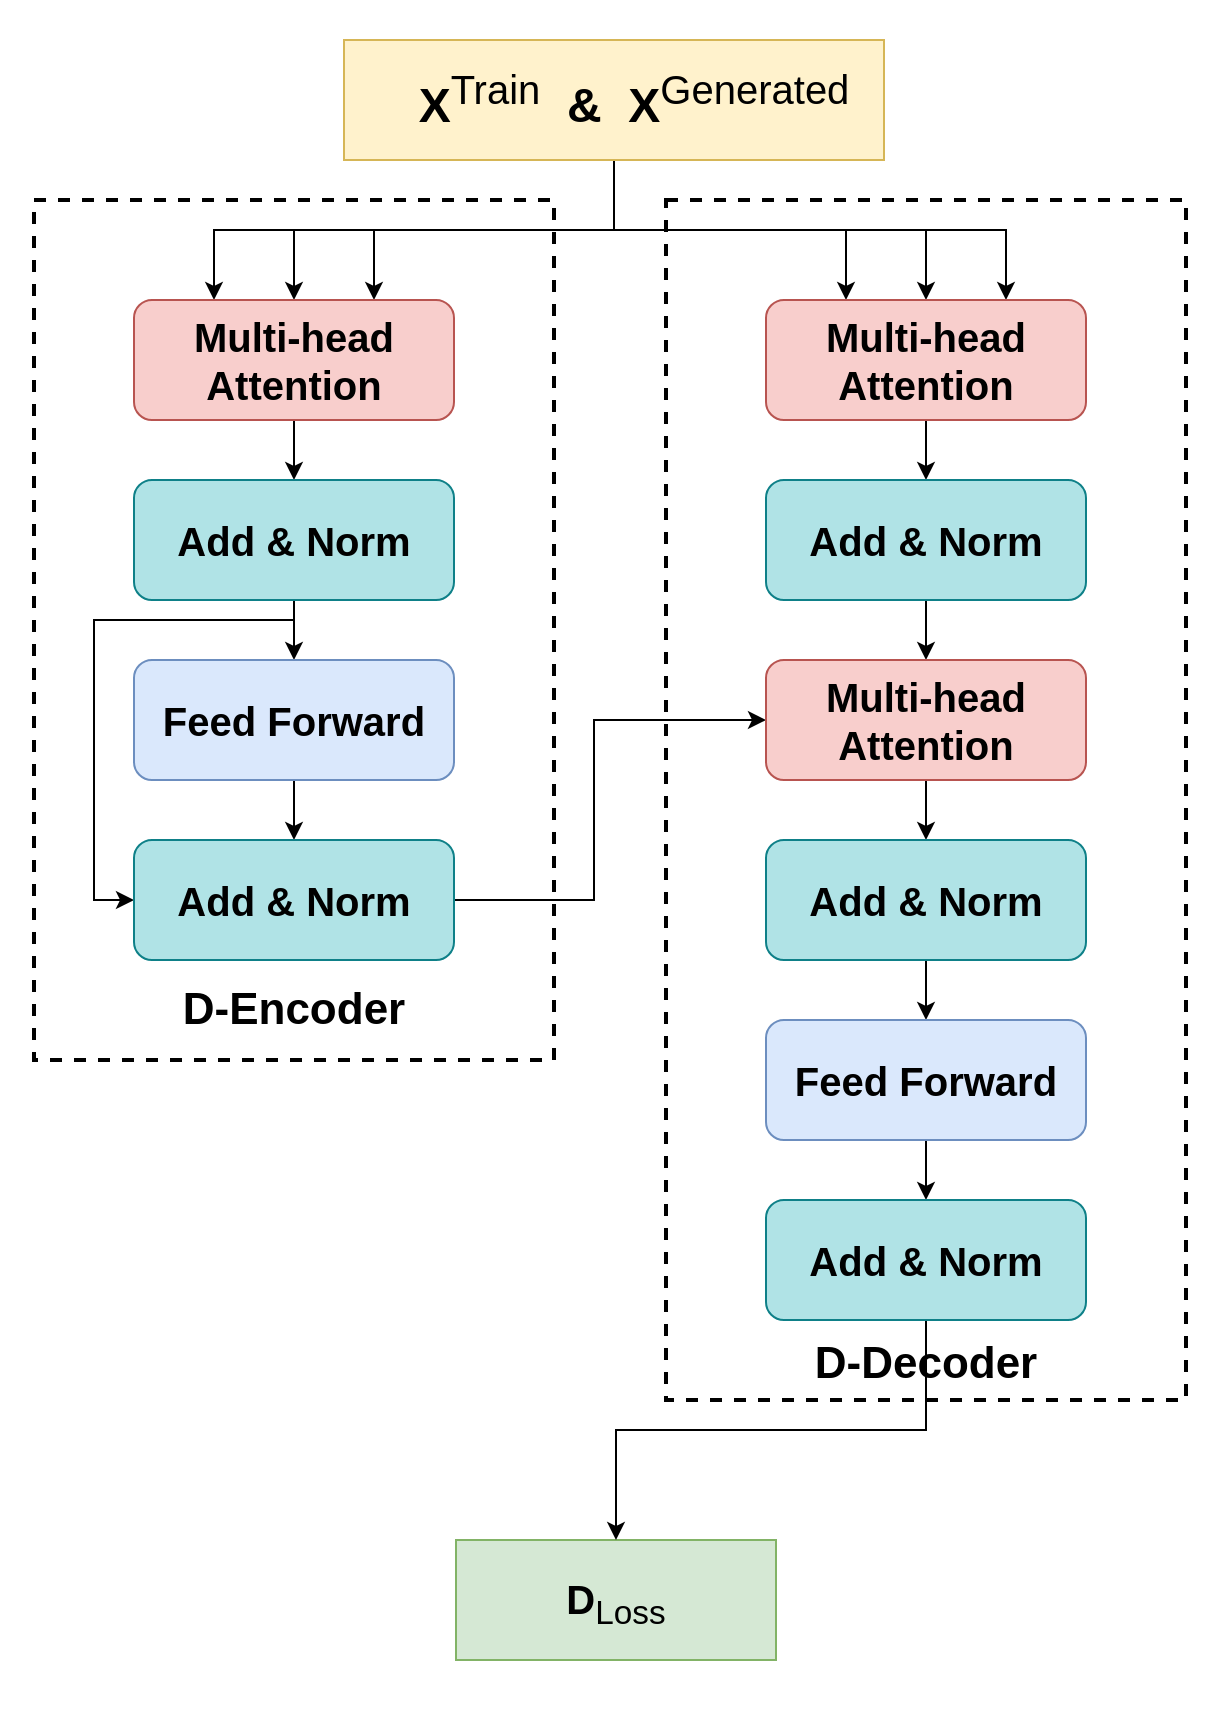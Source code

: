 <mxfile version="15.8.7" type="device"><diagram name="页-1" id="页-1"><mxGraphModel dx="1038" dy="649" grid="1" gridSize="10" guides="1" tooltips="1" connect="1" arrows="1" fold="1" page="1" pageScale="1" pageWidth="827" pageHeight="1169" math="0" shadow="0"><root><mxCell id="0"/><mxCell id="1" value="连接线" parent="0"/><mxCell id="CjMbbOycjiw45AKAg9Ai-556" value="" style="rounded=0;whiteSpace=wrap;html=1;dashed=1;labelBorderColor=#FFFFFF;sketch=0;fontSize=20;strokeWidth=2;strokeColor=none;" parent="1" vertex="1"><mxGeometry x="93" y="720" width="610" height="860" as="geometry"/></mxCell><mxCell id="se9Jws8KehslTXYqjPUh-2" value="" style="rounded=0;whiteSpace=wrap;html=1;dashed=1;strokeWidth=2;fillColor=none;" parent="1" vertex="1"><mxGeometry x="426" y="820" width="260" height="600" as="geometry"/></mxCell><mxCell id="PMD8RIJ0Wv_PcI1XuwKd-36" value="" style="rounded=0;whiteSpace=wrap;html=1;dashed=1;strokeWidth=2;fillColor=none;" parent="1" vertex="1"><mxGeometry x="110" y="820" width="260" height="430" as="geometry"/></mxCell><mxCell id="se9Jws8KehslTXYqjPUh-4" style="edgeStyle=orthogonalEdgeStyle;rounded=0;orthogonalLoop=1;jettySize=auto;html=1;exitX=0.5;exitY=1;exitDx=0;exitDy=0;entryX=0.25;entryY=0;entryDx=0;entryDy=0;fontSize=24;strokeWidth=1;" parent="1" source="PMD8RIJ0Wv_PcI1XuwKd-2" target="PMD8RIJ0Wv_PcI1XuwKd-3" edge="1"><mxGeometry relative="1" as="geometry"/></mxCell><mxCell id="se9Jws8KehslTXYqjPUh-5" style="edgeStyle=orthogonalEdgeStyle;rounded=0;orthogonalLoop=1;jettySize=auto;html=1;exitX=0.5;exitY=1;exitDx=0;exitDy=0;entryX=0.5;entryY=0;entryDx=0;entryDy=0;fontSize=24;strokeWidth=1;" parent="1" source="PMD8RIJ0Wv_PcI1XuwKd-2" target="PMD8RIJ0Wv_PcI1XuwKd-3" edge="1"><mxGeometry relative="1" as="geometry"/></mxCell><mxCell id="se9Jws8KehslTXYqjPUh-6" style="edgeStyle=orthogonalEdgeStyle;rounded=0;orthogonalLoop=1;jettySize=auto;html=1;exitX=0.5;exitY=1;exitDx=0;exitDy=0;entryX=0.75;entryY=0;entryDx=0;entryDy=0;fontSize=24;strokeWidth=1;" parent="1" source="PMD8RIJ0Wv_PcI1XuwKd-2" target="PMD8RIJ0Wv_PcI1XuwKd-3" edge="1"><mxGeometry relative="1" as="geometry"/></mxCell><mxCell id="se9Jws8KehslTXYqjPUh-7" style="edgeStyle=orthogonalEdgeStyle;rounded=0;orthogonalLoop=1;jettySize=auto;html=1;exitX=0.5;exitY=1;exitDx=0;exitDy=0;fontSize=24;strokeWidth=1;entryX=0.25;entryY=0;entryDx=0;entryDy=0;" parent="1" source="PMD8RIJ0Wv_PcI1XuwKd-2" target="PMD8RIJ0Wv_PcI1XuwKd-7" edge="1"><mxGeometry relative="1" as="geometry"><mxPoint x="630" y="640" as="targetPoint"/></mxGeometry></mxCell><mxCell id="se9Jws8KehslTXYqjPUh-8" style="edgeStyle=orthogonalEdgeStyle;rounded=0;orthogonalLoop=1;jettySize=auto;html=1;exitX=0.5;exitY=1;exitDx=0;exitDy=0;entryX=0.5;entryY=0;entryDx=0;entryDy=0;fontSize=24;strokeWidth=1;" parent="1" source="PMD8RIJ0Wv_PcI1XuwKd-2" target="PMD8RIJ0Wv_PcI1XuwKd-7" edge="1"><mxGeometry relative="1" as="geometry"/></mxCell><mxCell id="se9Jws8KehslTXYqjPUh-9" style="edgeStyle=orthogonalEdgeStyle;rounded=0;orthogonalLoop=1;jettySize=auto;html=1;exitX=0.5;exitY=1;exitDx=0;exitDy=0;entryX=0.75;entryY=0;entryDx=0;entryDy=0;fontSize=24;strokeWidth=1;" parent="1" source="PMD8RIJ0Wv_PcI1XuwKd-2" target="PMD8RIJ0Wv_PcI1XuwKd-7" edge="1"><mxGeometry relative="1" as="geometry"/></mxCell><mxCell id="PMD8RIJ0Wv_PcI1XuwKd-2" value="&lt;font&gt;&lt;font style=&quot;font-size: 24px&quot;&gt;&amp;nbsp; &amp;nbsp;X&lt;/font&gt;&lt;span style=&quot;font-weight: normal&quot;&gt;&lt;sup&gt;&lt;font style=&quot;font-size: 20px&quot;&gt;Train&lt;/font&gt;&lt;/sup&gt;&lt;/span&gt;&lt;/font&gt;&amp;nbsp; &amp;amp;&amp;nbsp; X&lt;span style=&quot;font-weight: normal&quot;&gt;&lt;sup&gt;Generated&lt;/sup&gt;&lt;/span&gt;" style="rounded=0;whiteSpace=wrap;html=1;fontStyle=1;fontSize=24;fillColor=#fff2cc;strokeColor=#d6b656;" parent="1" vertex="1"><mxGeometry x="265" y="740" width="270" height="60" as="geometry"/></mxCell><mxCell id="PMD8RIJ0Wv_PcI1XuwKd-12" style="edgeStyle=orthogonalEdgeStyle;rounded=0;orthogonalLoop=1;jettySize=auto;html=1;exitX=0.5;exitY=1;exitDx=0;exitDy=0;entryX=0.5;entryY=0;entryDx=0;entryDy=0;fontStyle=1" parent="1" source="PMD8RIJ0Wv_PcI1XuwKd-3" target="PMD8RIJ0Wv_PcI1XuwKd-11" edge="1"><mxGeometry relative="1" as="geometry"/></mxCell><mxCell id="PMD8RIJ0Wv_PcI1XuwKd-3" value="Multi-head&lt;br&gt;Attention" style="rounded=1;whiteSpace=wrap;html=1;fontSize=20;fontStyle=1;fillColor=#f8cecc;strokeColor=#b85450;" parent="1" vertex="1"><mxGeometry x="160" y="870" width="160" height="60" as="geometry"/></mxCell><mxCell id="PMD8RIJ0Wv_PcI1XuwKd-14" style="edgeStyle=orthogonalEdgeStyle;rounded=0;orthogonalLoop=1;jettySize=auto;html=1;exitX=0.5;exitY=1;exitDx=0;exitDy=0;entryX=0.5;entryY=0;entryDx=0;entryDy=0;fontStyle=1" parent="1" source="PMD8RIJ0Wv_PcI1XuwKd-7" target="PMD8RIJ0Wv_PcI1XuwKd-13" edge="1"><mxGeometry relative="1" as="geometry"/></mxCell><mxCell id="PMD8RIJ0Wv_PcI1XuwKd-7" value="Multi-head&lt;br&gt;Attention" style="rounded=1;whiteSpace=wrap;html=1;fontSize=20;fontStyle=1;fillColor=#f8cecc;strokeColor=#b85450;" parent="1" vertex="1"><mxGeometry x="476" y="870" width="160" height="60" as="geometry"/></mxCell><mxCell id="PMD8RIJ0Wv_PcI1XuwKd-16" style="edgeStyle=orthogonalEdgeStyle;rounded=0;orthogonalLoop=1;jettySize=auto;html=1;exitX=0.5;exitY=1;exitDx=0;exitDy=0;entryX=0.5;entryY=0;entryDx=0;entryDy=0;fontStyle=1" parent="1" source="PMD8RIJ0Wv_PcI1XuwKd-11" target="PMD8RIJ0Wv_PcI1XuwKd-15" edge="1"><mxGeometry relative="1" as="geometry"/></mxCell><mxCell id="PMD8RIJ0Wv_PcI1XuwKd-21" style="edgeStyle=orthogonalEdgeStyle;rounded=0;orthogonalLoop=1;jettySize=auto;html=1;exitX=0.5;exitY=1;exitDx=0;exitDy=0;entryX=0;entryY=0.5;entryDx=0;entryDy=0;fontStyle=1" parent="1" source="PMD8RIJ0Wv_PcI1XuwKd-11" target="PMD8RIJ0Wv_PcI1XuwKd-19" edge="1"><mxGeometry relative="1" as="geometry"><Array as="points"><mxPoint x="240" y="1030"/><mxPoint x="140" y="1030"/><mxPoint x="140" y="1170"/></Array></mxGeometry></mxCell><mxCell id="PMD8RIJ0Wv_PcI1XuwKd-11" value="Add &amp;amp; Norm" style="rounded=1;whiteSpace=wrap;html=1;fontSize=20;fontStyle=1;fillColor=#b0e3e6;strokeColor=#0e8088;" parent="1" vertex="1"><mxGeometry x="160" y="960" width="160" height="60" as="geometry"/></mxCell><mxCell id="5yUwmFZeQYBEyKQ7kwmC-15" style="edgeStyle=orthogonalEdgeStyle;rounded=0;orthogonalLoop=1;jettySize=auto;html=1;exitX=0.5;exitY=1;exitDx=0;exitDy=0;entryX=0.5;entryY=0;entryDx=0;entryDy=0;strokeWidth=1;" parent="1" source="PMD8RIJ0Wv_PcI1XuwKd-13" target="PMD8RIJ0Wv_PcI1XuwKd-22" edge="1"><mxGeometry relative="1" as="geometry"/></mxCell><mxCell id="PMD8RIJ0Wv_PcI1XuwKd-13" value="Add &amp;amp; Norm" style="rounded=1;whiteSpace=wrap;html=1;fontSize=20;fontStyle=1;fillColor=#b0e3e6;strokeColor=#0e8088;" parent="1" vertex="1"><mxGeometry x="476" y="960" width="160" height="60" as="geometry"/></mxCell><mxCell id="PMD8RIJ0Wv_PcI1XuwKd-20" style="edgeStyle=orthogonalEdgeStyle;rounded=0;orthogonalLoop=1;jettySize=auto;html=1;exitX=0.5;exitY=1;exitDx=0;exitDy=0;entryX=0.5;entryY=0;entryDx=0;entryDy=0;fontStyle=1" parent="1" source="PMD8RIJ0Wv_PcI1XuwKd-15" target="PMD8RIJ0Wv_PcI1XuwKd-19" edge="1"><mxGeometry relative="1" as="geometry"/></mxCell><mxCell id="PMD8RIJ0Wv_PcI1XuwKd-15" value="Feed Forward" style="rounded=1;whiteSpace=wrap;html=1;fontSize=20;fontStyle=1;fillColor=#dae8fc;strokeColor=#6c8ebf;" parent="1" vertex="1"><mxGeometry x="160" y="1050" width="160" height="60" as="geometry"/></mxCell><mxCell id="5yUwmFZeQYBEyKQ7kwmC-8" style="edgeStyle=orthogonalEdgeStyle;rounded=0;orthogonalLoop=1;jettySize=auto;html=1;exitX=1;exitY=0.5;exitDx=0;exitDy=0;entryX=0;entryY=0.5;entryDx=0;entryDy=0;" parent="1" source="PMD8RIJ0Wv_PcI1XuwKd-19" target="PMD8RIJ0Wv_PcI1XuwKd-22" edge="1"><mxGeometry relative="1" as="geometry"><Array as="points"><mxPoint x="390" y="1170"/><mxPoint x="390" y="1080"/></Array></mxGeometry></mxCell><mxCell id="PMD8RIJ0Wv_PcI1XuwKd-19" value="Add &amp;amp; Norm" style="rounded=1;whiteSpace=wrap;html=1;fontSize=20;fontStyle=1;fillColor=#b0e3e6;strokeColor=#0e8088;" parent="1" vertex="1"><mxGeometry x="160" y="1140" width="160" height="60" as="geometry"/></mxCell><mxCell id="5yUwmFZeQYBEyKQ7kwmC-16" style="edgeStyle=orthogonalEdgeStyle;rounded=0;orthogonalLoop=1;jettySize=auto;html=1;exitX=0.5;exitY=1;exitDx=0;exitDy=0;entryX=0.5;entryY=0;entryDx=0;entryDy=0;strokeWidth=1;" parent="1" source="PMD8RIJ0Wv_PcI1XuwKd-22" target="PMD8RIJ0Wv_PcI1XuwKd-25" edge="1"><mxGeometry relative="1" as="geometry"/></mxCell><mxCell id="PMD8RIJ0Wv_PcI1XuwKd-22" value="Multi-head&lt;br&gt;Attention" style="rounded=1;whiteSpace=wrap;html=1;fontSize=20;fontStyle=1;fillColor=#f8cecc;strokeColor=#b85450;" parent="1" vertex="1"><mxGeometry x="476" y="1050" width="160" height="60" as="geometry"/></mxCell><mxCell id="PMD8RIJ0Wv_PcI1XuwKd-28" style="edgeStyle=orthogonalEdgeStyle;rounded=0;orthogonalLoop=1;jettySize=auto;html=1;exitX=0.5;exitY=1;exitDx=0;exitDy=0;entryX=0.5;entryY=0;entryDx=0;entryDy=0;fontStyle=1" parent="1" source="PMD8RIJ0Wv_PcI1XuwKd-25" target="PMD8RIJ0Wv_PcI1XuwKd-27" edge="1"><mxGeometry relative="1" as="geometry"/></mxCell><mxCell id="PMD8RIJ0Wv_PcI1XuwKd-25" value="Add &amp;amp; Norm" style="rounded=1;whiteSpace=wrap;html=1;fontSize=20;fontStyle=1;fillColor=#b0e3e6;strokeColor=#0e8088;" parent="1" vertex="1"><mxGeometry x="476" y="1140" width="160" height="60" as="geometry"/></mxCell><mxCell id="5yUwmFZeQYBEyKQ7kwmC-13" style="edgeStyle=orthogonalEdgeStyle;rounded=0;orthogonalLoop=1;jettySize=auto;html=1;exitX=0.5;exitY=1;exitDx=0;exitDy=0;entryX=0.5;entryY=0;entryDx=0;entryDy=0;strokeWidth=1;" parent="1" source="PMD8RIJ0Wv_PcI1XuwKd-27" target="5yUwmFZeQYBEyKQ7kwmC-12" edge="1"><mxGeometry relative="1" as="geometry"/></mxCell><mxCell id="PMD8RIJ0Wv_PcI1XuwKd-27" value="Feed Forward" style="rounded=1;whiteSpace=wrap;html=1;fontSize=20;fontStyle=1;fillColor=#dae8fc;strokeColor=#6c8ebf;" parent="1" vertex="1"><mxGeometry x="476" y="1230" width="160" height="60" as="geometry"/></mxCell><mxCell id="PMD8RIJ0Wv_PcI1XuwKd-32" value="&lt;span style=&quot;font-size: 20px&quot;&gt;D&lt;span style=&quot;font-weight: normal&quot;&gt;&lt;sub&gt;Loss&lt;/sub&gt;&lt;/span&gt;&lt;/span&gt;" style="rounded=0;whiteSpace=wrap;html=1;fontStyle=1;fontSize=24;fillColor=#d5e8d4;strokeColor=#82b366;" parent="1" vertex="1"><mxGeometry x="321" y="1490" width="160" height="60" as="geometry"/></mxCell><mxCell id="PMD8RIJ0Wv_PcI1XuwKd-38" value="&lt;span style=&quot;font-size: 22px&quot;&gt;&lt;b&gt;D-Encoder&lt;/b&gt;&lt;/span&gt;" style="text;html=1;strokeColor=none;fillColor=none;align=center;verticalAlign=middle;whiteSpace=wrap;rounded=0;dashed=1;" parent="1" vertex="1"><mxGeometry x="165" y="1210" width="150" height="30" as="geometry"/></mxCell><mxCell id="5yUwmFZeQYBEyKQ7kwmC-5" value="&lt;b&gt;&lt;font style=&quot;font-size: 22px&quot;&gt;D-Decoder&lt;/font&gt;&lt;/b&gt;" style="text;html=1;strokeColor=none;fillColor=none;align=center;verticalAlign=middle;whiteSpace=wrap;rounded=0;dashed=1;" parent="1" vertex="1"><mxGeometry x="481" y="1387" width="150" height="30" as="geometry"/></mxCell><mxCell id="5yUwmFZeQYBEyKQ7kwmC-18" style="edgeStyle=orthogonalEdgeStyle;rounded=0;orthogonalLoop=1;jettySize=auto;html=1;exitX=0.5;exitY=1;exitDx=0;exitDy=0;entryX=0.5;entryY=0;entryDx=0;entryDy=0;strokeWidth=1;" parent="1" source="5yUwmFZeQYBEyKQ7kwmC-12" target="PMD8RIJ0Wv_PcI1XuwKd-32" edge="1"><mxGeometry relative="1" as="geometry"><mxPoint x="556" y="1437" as="targetPoint"/></mxGeometry></mxCell><mxCell id="5yUwmFZeQYBEyKQ7kwmC-12" value="Add &amp;amp; Norm" style="rounded=1;whiteSpace=wrap;html=1;fontSize=20;fontStyle=1;fillColor=#b0e3e6;strokeColor=#0e8088;" parent="1" vertex="1"><mxGeometry x="476" y="1320" width="160" height="60" as="geometry"/></mxCell></root></mxGraphModel></diagram></mxfile>